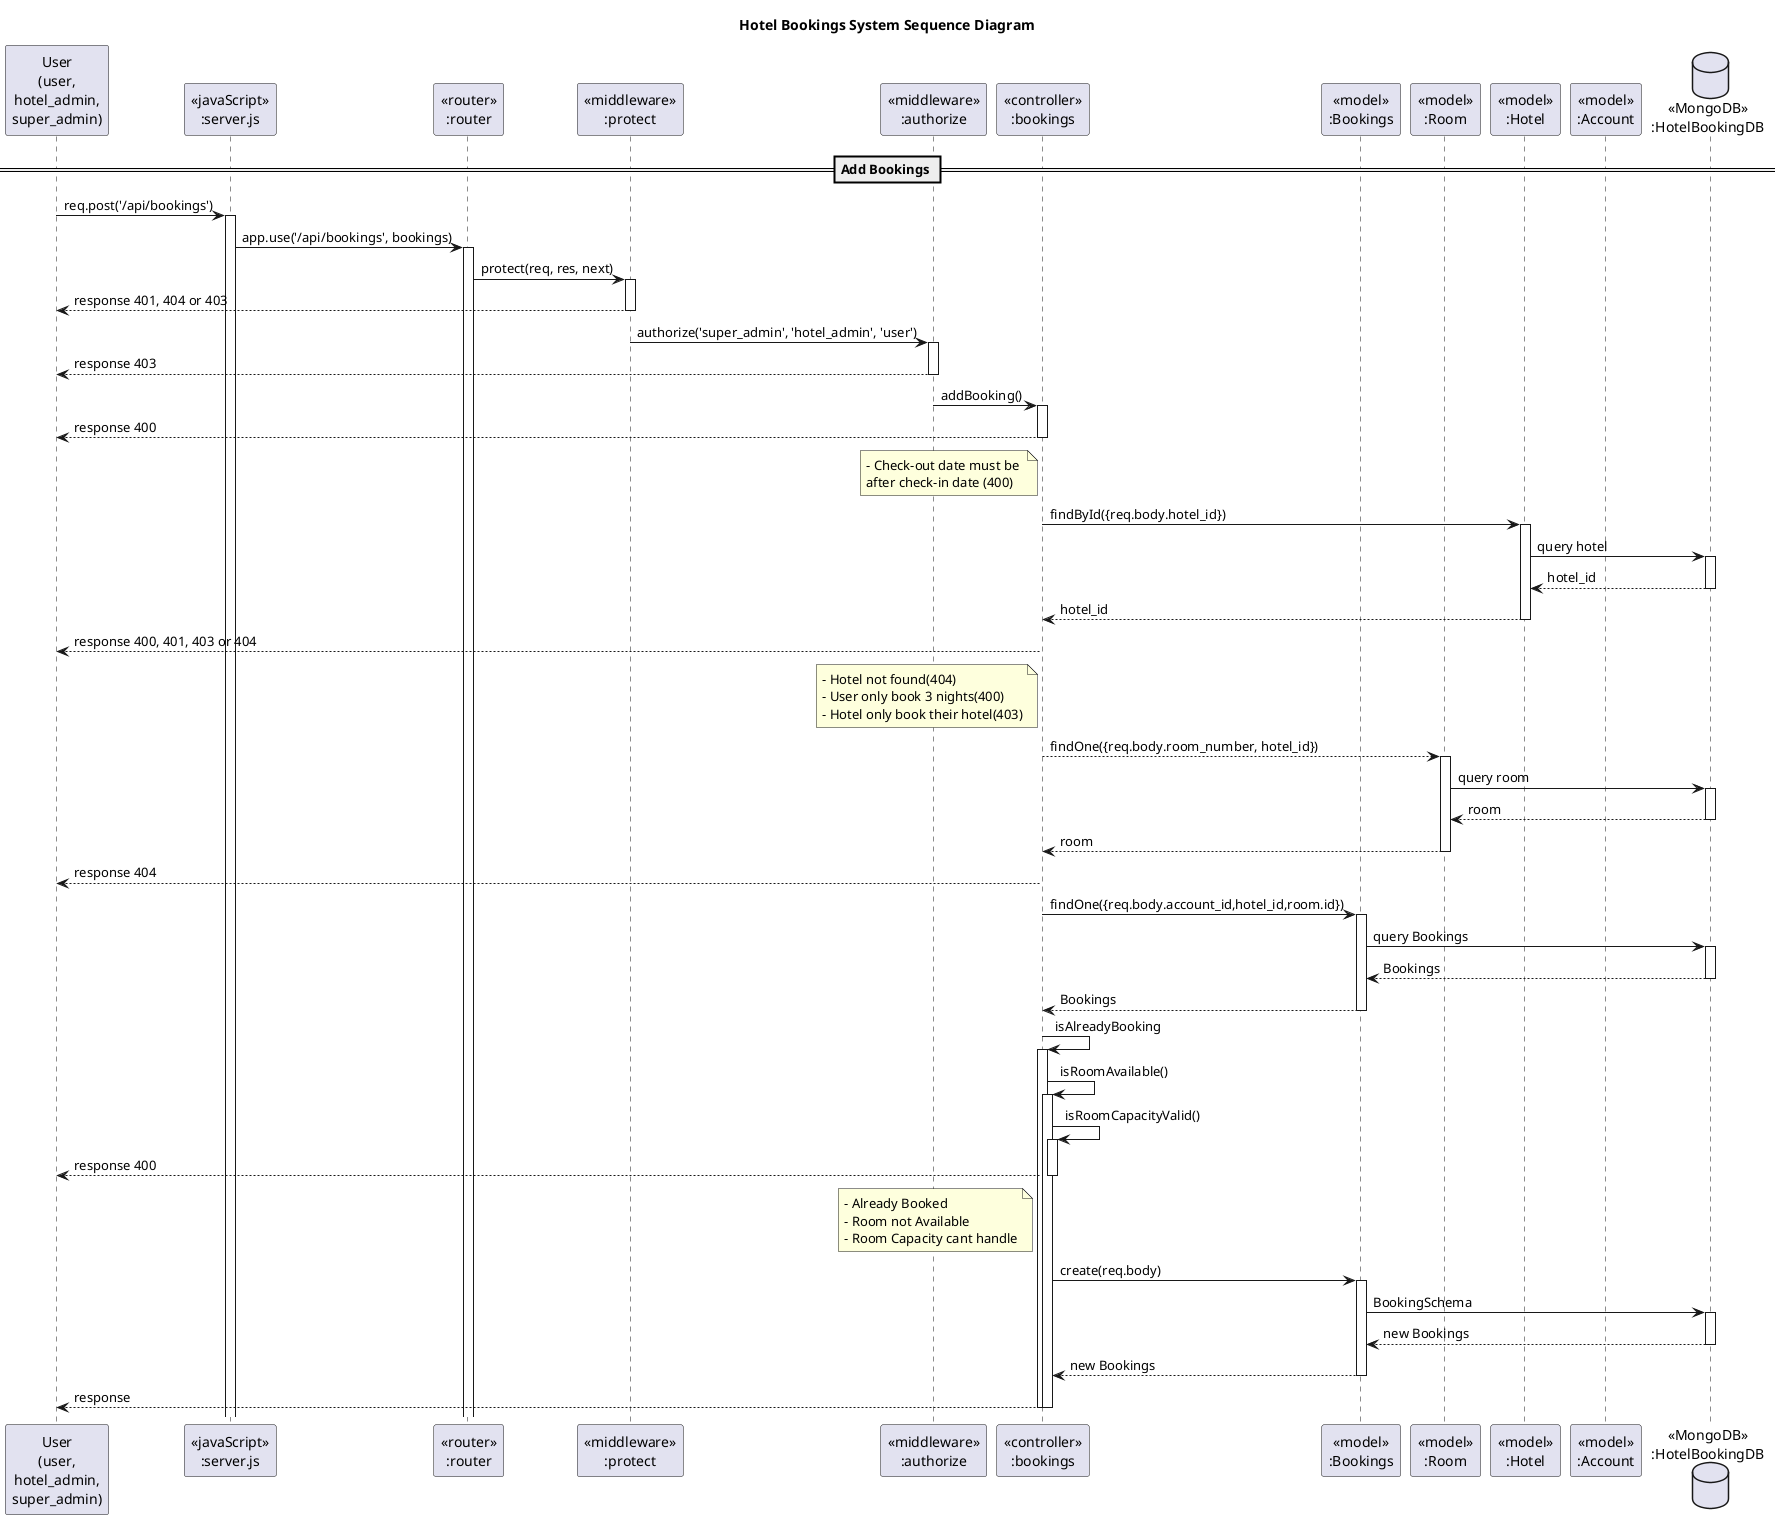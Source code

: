 @startuml HotelBookingSystem Sequence Diagram
title Hotel Bookings System Sequence Diagram

participant "User\n(user,\nhotel_admin,\nsuper_admin)" as User
participant "<<javaScript>>\n:server.js" as Server
participant "<<router>>\n:router" as Router
participant "<<middleware>>\n:protect" as Protect
participant "<<middleware>>\n:authorize" as Auth
participant "<<controller>>\n:bookings" as Bookings
participant "<<model>>\n:Bookings" as Booking_model
participant "<<model>>\n:Room" as Room_model
participant "<<model>>\n:Hotel" as Hotel_model
participant "<<model>>\n:Account" as Account_model
database "<<MongoDB>>\n:HotelBookingDB" as HotelBookingDB

== Add Bookings ==
User -> Server ++: req.post('/api/bookings')
Server -> Router ++: app.use('/api/bookings', bookings)
Router -> Protect ++: protect(req, res, next)
Protect --> User --: response 401, 404 or 403
Protect -> Auth ++: authorize('super_admin', 'hotel_admin', 'user')
Auth --> User --: response 403
Auth -> Bookings ++: addBooking()

' check out <= check in
Bookings --> User --: response 400
note left of Bookings: - Check-out date must be \nafter check-in date (400)

' find hotel
Bookings -> Hotel_model ++: findById({req.body.hotel_id})
Hotel_model -> HotelBookingDB ++: query hotel
HotelBookingDB --> Hotel_model --: hotel_id
Hotel_model --> Bookings --: hotel_id
Bookings --> User --: response 400, 401, 403 or 404
note left of Bookings: - Hotel not found(404)\n- User only book 3 nights(400)\n- Hotel only book their hotel(403)
' find room
Bookings --> Room_model ++: findOne({req.body.room_number, hotel_id})
Room_model -> HotelBookingDB ++: query room
HotelBookingDB --> Room_model --: room
Room_model --> Bookings --: room
Bookings --> User --: response 404
' check booking
Bookings -> Booking_model ++:findOne({req.body.account_id,hotel_id,room.id})
Booking_model -> HotelBookingDB ++: query Bookings
HotelBookingDB --> Booking_model --: Bookings
Booking_model --> Bookings --: Bookings
Bookings -> Bookings ++: isAlreadyBooking
Bookings -> Bookings ++: isRoomAvailable()
Bookings -> Bookings ++: isRoomCapacityValid()
Bookings --> User --: response 400
note left of Bookings: - Already Booked\n- Room not Available\n- Room Capacity cant handle
' create booking
Bookings -> Booking_model ++: create(req.body)
Booking_model -> HotelBookingDB ++: BookingSchema
HotelBookingDB --> Booking_model --: new Bookings
Booking_model --> Bookings --: new Bookings
Bookings --> User --: response
@enduml